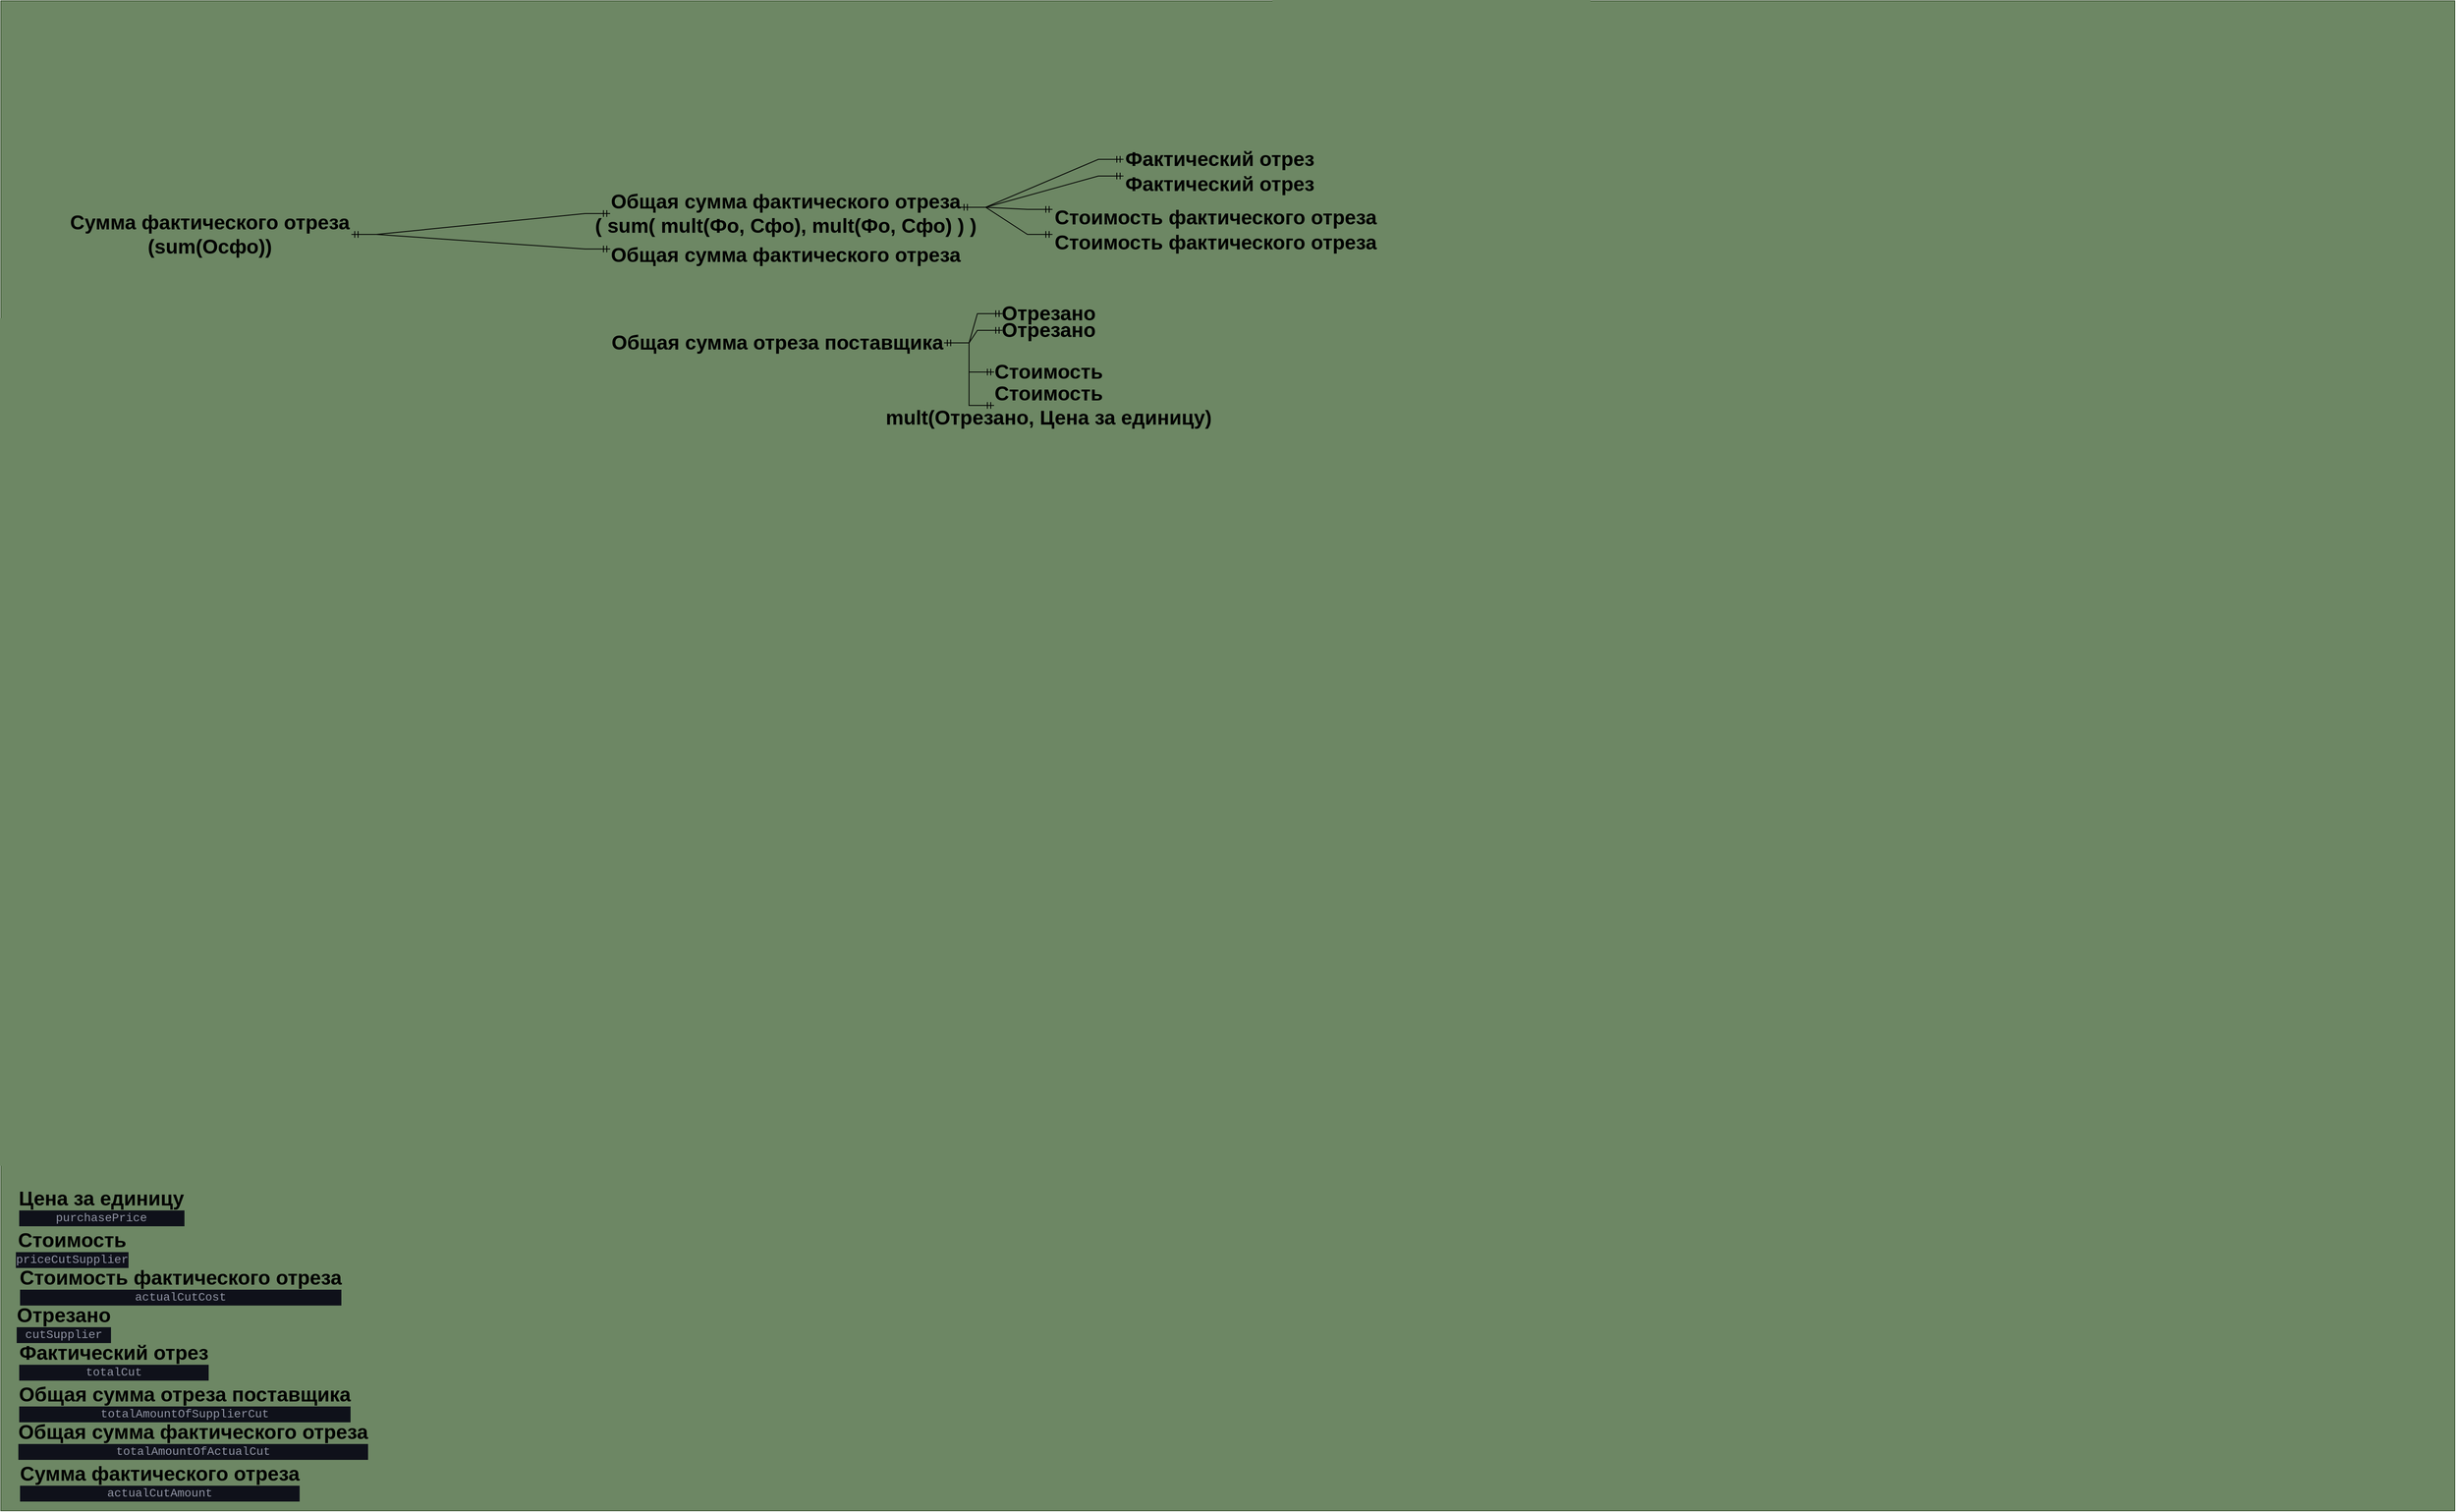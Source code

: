 <mxfile version="21.5.2" type="github">
  <diagram name="Страница 1" id="yOD5WSd8eCyRu97PEPCd">
    <mxGraphModel dx="3192" dy="1692" grid="1" gridSize="10" guides="1" tooltips="1" connect="1" arrows="1" fold="1" page="0" pageScale="1" pageWidth="827" pageHeight="1169" math="0" shadow="0">
      <root>
        <mxCell id="0" />
        <mxCell id="1" parent="0" />
        <mxCell id="qrT9D9T3qgK72FHiPbAh-1" value="" style="rounded=0;whiteSpace=wrap;html=1;fillColor=#6d8764;fontColor=#ffffff;strokeColor=#3A5431;" vertex="1" parent="1">
          <mxGeometry x="-430" y="-520" width="2940" height="1810" as="geometry" />
        </mxCell>
        <mxCell id="qrT9D9T3qgK72FHiPbAh-2" value="Сумма фактического отреза&lt;br&gt;(sum(Осфо))" style="text;strokeColor=none;fillColor=none;html=1;fontSize=24;fontStyle=1;verticalAlign=middle;align=center;" vertex="1" parent="1">
          <mxGeometry x="-350" y="-270" width="340" height="60" as="geometry" />
        </mxCell>
        <mxCell id="qrT9D9T3qgK72FHiPbAh-3" value="" style="edgeStyle=entityRelationEdgeStyle;fontSize=12;html=1;endArrow=ERmandOne;startArrow=ERmandOne;rounded=0;exitX=1;exitY=0.5;exitDx=0;exitDy=0;entryX=0;entryY=0.5;entryDx=0;entryDy=0;" edge="1" parent="1" source="qrT9D9T3qgK72FHiPbAh-2" target="qrT9D9T3qgK72FHiPbAh-5">
          <mxGeometry width="100" height="100" relative="1" as="geometry">
            <mxPoint x="640" y="160" as="sourcePoint" />
            <mxPoint x="740" y="60" as="targetPoint" />
          </mxGeometry>
        </mxCell>
        <mxCell id="qrT9D9T3qgK72FHiPbAh-5" value="Общая сумма фактического отреза&lt;br&gt;( sum( mult(Фо, Cфо), mult(Фо, Cфо)&amp;nbsp;) )" style="text;strokeColor=none;fillColor=none;html=1;fontSize=24;fontStyle=1;verticalAlign=middle;align=center;" vertex="1" parent="1">
          <mxGeometry x="300" y="-280" width="420" height="30" as="geometry" />
        </mxCell>
        <mxCell id="qrT9D9T3qgK72FHiPbAh-6" value="Общая сумма фактического отреза" style="text;strokeColor=none;fillColor=none;html=1;fontSize=24;fontStyle=1;verticalAlign=middle;align=center;" vertex="1" parent="1">
          <mxGeometry x="300" y="-230" width="420" height="30" as="geometry" />
        </mxCell>
        <mxCell id="qrT9D9T3qgK72FHiPbAh-7" value="" style="edgeStyle=entityRelationEdgeStyle;fontSize=12;html=1;endArrow=ERmandOne;startArrow=ERmandOne;rounded=0;exitX=1;exitY=0.5;exitDx=0;exitDy=0;entryX=0;entryY=0.25;entryDx=0;entryDy=0;" edge="1" parent="1" source="qrT9D9T3qgK72FHiPbAh-2" target="qrT9D9T3qgK72FHiPbAh-6">
          <mxGeometry width="100" height="100" relative="1" as="geometry">
            <mxPoint x="640" y="160" as="sourcePoint" />
            <mxPoint x="740" y="60" as="targetPoint" />
          </mxGeometry>
        </mxCell>
        <mxCell id="qrT9D9T3qgK72FHiPbAh-8" value="Фактический отрез" style="text;strokeColor=none;fillColor=none;html=1;fontSize=24;fontStyle=1;verticalAlign=middle;align=center;" vertex="1" parent="1">
          <mxGeometry x="915" y="-320" width="230" height="40" as="geometry" />
        </mxCell>
        <mxCell id="qrT9D9T3qgK72FHiPbAh-9" value="Стоимость фактического отреза" style="text;strokeColor=none;fillColor=none;html=1;fontSize=24;fontStyle=1;verticalAlign=middle;align=center;" vertex="1" parent="1">
          <mxGeometry x="830" y="-280" width="390" height="40" as="geometry" />
        </mxCell>
        <mxCell id="qrT9D9T3qgK72FHiPbAh-10" value="" style="edgeStyle=entityRelationEdgeStyle;fontSize=12;html=1;endArrow=ERmandOne;startArrow=ERmandOne;rounded=0;exitX=1;exitY=0.25;exitDx=0;exitDy=0;entryX=0;entryY=0.25;entryDx=0;entryDy=0;" edge="1" parent="1" source="qrT9D9T3qgK72FHiPbAh-5" target="qrT9D9T3qgK72FHiPbAh-8">
          <mxGeometry width="100" height="100" relative="1" as="geometry">
            <mxPoint x="640" y="-70" as="sourcePoint" />
            <mxPoint x="740" y="-170" as="targetPoint" />
          </mxGeometry>
        </mxCell>
        <mxCell id="qrT9D9T3qgK72FHiPbAh-11" value="" style="edgeStyle=entityRelationEdgeStyle;fontSize=12;html=1;endArrow=ERmandOne;startArrow=ERmandOne;rounded=0;exitX=1;exitY=0.25;exitDx=0;exitDy=0;entryX=0;entryY=0.25;entryDx=0;entryDy=0;" edge="1" parent="1" source="qrT9D9T3qgK72FHiPbAh-5" target="qrT9D9T3qgK72FHiPbAh-9">
          <mxGeometry width="100" height="100" relative="1" as="geometry">
            <mxPoint x="640" y="-70" as="sourcePoint" />
            <mxPoint x="740" y="-170" as="targetPoint" />
          </mxGeometry>
        </mxCell>
        <mxCell id="qrT9D9T3qgK72FHiPbAh-12" value="Фактический отрез" style="text;strokeColor=none;fillColor=none;html=1;fontSize=24;fontStyle=1;verticalAlign=middle;align=center;" vertex="1" parent="1">
          <mxGeometry x="915" y="-350" width="230" height="40" as="geometry" />
        </mxCell>
        <mxCell id="qrT9D9T3qgK72FHiPbAh-13" value="Стоимость фактического отреза" style="text;strokeColor=none;fillColor=none;html=1;fontSize=24;fontStyle=1;verticalAlign=middle;align=center;" vertex="1" parent="1">
          <mxGeometry x="830" y="-250" width="390" height="40" as="geometry" />
        </mxCell>
        <mxCell id="qrT9D9T3qgK72FHiPbAh-14" value="" style="edgeStyle=entityRelationEdgeStyle;fontSize=12;html=1;endArrow=ERmandOne;startArrow=ERmandOne;rounded=0;exitX=1;exitY=0.25;exitDx=0;exitDy=0;entryX=0;entryY=0.25;entryDx=0;entryDy=0;" edge="1" parent="1" source="qrT9D9T3qgK72FHiPbAh-5" target="qrT9D9T3qgK72FHiPbAh-13">
          <mxGeometry width="100" height="100" relative="1" as="geometry">
            <mxPoint x="640" y="-70" as="sourcePoint" />
            <mxPoint x="740" y="-170" as="targetPoint" />
          </mxGeometry>
        </mxCell>
        <mxCell id="qrT9D9T3qgK72FHiPbAh-15" value="" style="edgeStyle=entityRelationEdgeStyle;fontSize=12;html=1;endArrow=ERmandOne;startArrow=ERmandOne;rounded=0;exitX=1;exitY=0.25;exitDx=0;exitDy=0;entryX=0;entryY=0.5;entryDx=0;entryDy=0;" edge="1" parent="1" source="qrT9D9T3qgK72FHiPbAh-5" target="qrT9D9T3qgK72FHiPbAh-12">
          <mxGeometry width="100" height="100" relative="1" as="geometry">
            <mxPoint x="640" y="-70" as="sourcePoint" />
            <mxPoint x="740" y="-170" as="targetPoint" />
          </mxGeometry>
        </mxCell>
        <mxCell id="qrT9D9T3qgK72FHiPbAh-16" value="Общая сумма отреза поставщика" style="text;strokeColor=none;fillColor=none;html=1;fontSize=24;fontStyle=1;verticalAlign=middle;align=center;" vertex="1" parent="1">
          <mxGeometry x="300" y="-130" width="400" height="40" as="geometry" />
        </mxCell>
        <mxCell id="qrT9D9T3qgK72FHiPbAh-17" value="Отрезано" style="text;strokeColor=none;fillColor=none;html=1;fontSize=24;fontStyle=1;verticalAlign=middle;align=center;" vertex="1" parent="1">
          <mxGeometry x="770" y="-160" width="110" height="30" as="geometry" />
        </mxCell>
        <mxCell id="qrT9D9T3qgK72FHiPbAh-18" value="Стоимость" style="text;strokeColor=none;fillColor=none;html=1;fontSize=24;fontStyle=1;verticalAlign=middle;align=center;" vertex="1" parent="1">
          <mxGeometry x="760" y="-90" width="130" height="30" as="geometry" />
        </mxCell>
        <mxCell id="qrT9D9T3qgK72FHiPbAh-19" value="Отрезано" style="text;strokeColor=none;fillColor=none;html=1;fontSize=24;fontStyle=1;verticalAlign=middle;align=center;" vertex="1" parent="1">
          <mxGeometry x="770" y="-140" width="110" height="30" as="geometry" />
        </mxCell>
        <mxCell id="qrT9D9T3qgK72FHiPbAh-20" value="Стоимость&lt;br&gt;mult(Отрезано, Цена за единицу)" style="text;strokeColor=none;fillColor=none;html=1;fontSize=24;fontStyle=1;verticalAlign=middle;align=center;" vertex="1" parent="1">
          <mxGeometry x="760" y="-50" width="130" height="30" as="geometry" />
        </mxCell>
        <mxCell id="qrT9D9T3qgK72FHiPbAh-21" value="" style="edgeStyle=entityRelationEdgeStyle;fontSize=12;html=1;endArrow=ERmandOne;startArrow=ERmandOne;rounded=0;exitX=1;exitY=0.5;exitDx=0;exitDy=0;entryX=0;entryY=0.5;entryDx=0;entryDy=0;" edge="1" parent="1" source="qrT9D9T3qgK72FHiPbAh-16" target="qrT9D9T3qgK72FHiPbAh-17">
          <mxGeometry width="100" height="100" relative="1" as="geometry">
            <mxPoint x="640" y="-70" as="sourcePoint" />
            <mxPoint x="740" y="-170" as="targetPoint" />
          </mxGeometry>
        </mxCell>
        <mxCell id="qrT9D9T3qgK72FHiPbAh-22" value="" style="edgeStyle=entityRelationEdgeStyle;fontSize=12;html=1;endArrow=ERmandOne;startArrow=ERmandOne;rounded=0;exitX=1;exitY=0.5;exitDx=0;exitDy=0;entryX=0;entryY=0.5;entryDx=0;entryDy=0;" edge="1" parent="1" source="qrT9D9T3qgK72FHiPbAh-16" target="qrT9D9T3qgK72FHiPbAh-19">
          <mxGeometry width="100" height="100" relative="1" as="geometry">
            <mxPoint x="640" y="-70" as="sourcePoint" />
            <mxPoint x="740" y="-170" as="targetPoint" />
          </mxGeometry>
        </mxCell>
        <mxCell id="qrT9D9T3qgK72FHiPbAh-23" value="" style="edgeStyle=entityRelationEdgeStyle;fontSize=12;html=1;endArrow=ERmandOne;startArrow=ERmandOne;rounded=0;exitX=1;exitY=0.5;exitDx=0;exitDy=0;entryX=0;entryY=0.5;entryDx=0;entryDy=0;" edge="1" parent="1" source="qrT9D9T3qgK72FHiPbAh-16" target="qrT9D9T3qgK72FHiPbAh-18">
          <mxGeometry width="100" height="100" relative="1" as="geometry">
            <mxPoint x="640" y="-70" as="sourcePoint" />
            <mxPoint x="740" y="-170" as="targetPoint" />
          </mxGeometry>
        </mxCell>
        <mxCell id="qrT9D9T3qgK72FHiPbAh-24" value="" style="edgeStyle=entityRelationEdgeStyle;fontSize=12;html=1;endArrow=ERmandOne;startArrow=ERmandOne;rounded=0;exitX=1;exitY=0.5;exitDx=0;exitDy=0;entryX=0;entryY=0.5;entryDx=0;entryDy=0;" edge="1" parent="1" source="qrT9D9T3qgK72FHiPbAh-16" target="qrT9D9T3qgK72FHiPbAh-20">
          <mxGeometry width="100" height="100" relative="1" as="geometry">
            <mxPoint x="640" y="-70" as="sourcePoint" />
            <mxPoint x="740" y="-170" as="targetPoint" />
          </mxGeometry>
        </mxCell>
        <mxCell id="qrT9D9T3qgK72FHiPbAh-25" value="Сумма фактического отреза&lt;br&gt;&lt;div style=&quot;color: rgb(143, 147, 162); background-color: rgb(15, 17, 26); font-family: Consolas, &amp;quot;Courier New&amp;quot;, monospace; font-weight: normal; font-size: 14px; line-height: 19px;&quot;&gt;actualCutAmount&lt;/div&gt;" style="text;strokeColor=none;fillColor=none;html=1;fontSize=24;fontStyle=1;verticalAlign=middle;align=center;" vertex="1" parent="1">
          <mxGeometry x="-410" y="1240" width="340" height="30" as="geometry" />
        </mxCell>
        <mxCell id="qrT9D9T3qgK72FHiPbAh-26" value="Общая сумма фактического отреза&lt;br&gt;&lt;div style=&quot;color: rgb(143, 147, 162); background-color: rgb(15, 17, 26); font-family: Consolas, &amp;quot;Courier New&amp;quot;, monospace; font-weight: normal; font-size: 14px; line-height: 19px;&quot;&gt;totalAmountOfActualCut&lt;/div&gt;" style="text;strokeColor=none;fillColor=none;html=1;fontSize=24;fontStyle=1;verticalAlign=middle;align=center;" vertex="1" parent="1">
          <mxGeometry x="-410" y="1190" width="420" height="30" as="geometry" />
        </mxCell>
        <mxCell id="qrT9D9T3qgK72FHiPbAh-27" value="Общая сумма отреза поставщика&lt;br&gt;&lt;div style=&quot;color: rgb(143, 147, 162); background-color: rgb(15, 17, 26); font-family: Consolas, &amp;quot;Courier New&amp;quot;, monospace; font-weight: normal; font-size: 14px; line-height: 19px;&quot;&gt;totalAmountOfSupplierCut&lt;/div&gt;" style="text;strokeColor=none;fillColor=none;html=1;fontSize=24;fontStyle=1;verticalAlign=middle;align=center;" vertex="1" parent="1">
          <mxGeometry x="-410" y="1140" width="400" height="40" as="geometry" />
        </mxCell>
        <mxCell id="qrT9D9T3qgK72FHiPbAh-28" value="Фактический отрез&lt;br&gt;&lt;div style=&quot;color: rgb(143, 147, 162); background-color: rgb(15, 17, 26); font-family: Consolas, &amp;quot;Courier New&amp;quot;, monospace; font-weight: normal; font-size: 14px; line-height: 19px;&quot;&gt;totalCut&lt;/div&gt;" style="text;strokeColor=none;fillColor=none;html=1;fontSize=24;fontStyle=1;verticalAlign=middle;align=center;" vertex="1" parent="1">
          <mxGeometry x="-410" y="1090" width="230" height="40" as="geometry" />
        </mxCell>
        <mxCell id="qrT9D9T3qgK72FHiPbAh-29" value="Стоимость фактического отреза&lt;br&gt;&lt;div style=&quot;color: rgb(143, 147, 162); background-color: rgb(15, 17, 26); font-family: Consolas, &amp;quot;Courier New&amp;quot;, monospace; font-weight: normal; font-size: 14px; line-height: 19px;&quot;&gt;actualCutCost&lt;/div&gt;" style="text;strokeColor=none;fillColor=none;html=1;fontSize=24;fontStyle=1;verticalAlign=middle;align=center;" vertex="1" parent="1">
          <mxGeometry x="-410" y="1000" width="390" height="40" as="geometry" />
        </mxCell>
        <mxCell id="qrT9D9T3qgK72FHiPbAh-30" value="Отрезано&lt;br&gt;&lt;div style=&quot;color: rgb(143, 147, 162); background-color: rgb(15, 17, 26); font-family: Consolas, &amp;quot;Courier New&amp;quot;, monospace; font-weight: normal; font-size: 14px; line-height: 19px;&quot;&gt;cutSupplier&lt;/div&gt;" style="text;strokeColor=none;fillColor=none;html=1;fontSize=24;fontStyle=1;verticalAlign=middle;align=center;" vertex="1" parent="1">
          <mxGeometry x="-410" y="1050" width="110" height="30" as="geometry" />
        </mxCell>
        <mxCell id="qrT9D9T3qgK72FHiPbAh-31" value="Стоимость&lt;br&gt;&lt;div style=&quot;color: rgb(143, 147, 162); background-color: rgb(15, 17, 26); font-family: Consolas, &amp;quot;Courier New&amp;quot;, monospace; font-weight: normal; font-size: 14px; line-height: 19px;&quot;&gt;priceCutSupplier&lt;/div&gt;" style="text;strokeColor=none;fillColor=none;html=1;fontSize=24;fontStyle=1;verticalAlign=middle;align=center;" vertex="1" parent="1">
          <mxGeometry x="-410" y="960" width="130" height="30" as="geometry" />
        </mxCell>
        <mxCell id="qrT9D9T3qgK72FHiPbAh-32" value="Цена за единицу&lt;br&gt;&lt;div style=&quot;color: rgb(143, 147, 162); background-color: rgb(15, 17, 26); font-family: Consolas, &amp;quot;Courier New&amp;quot;, monospace; font-weight: normal; font-size: 14px; line-height: 19px;&quot;&gt;purchasePrice&lt;/div&gt;" style="text;strokeColor=none;fillColor=none;html=1;fontSize=24;fontStyle=1;verticalAlign=middle;align=center;" vertex="1" parent="1">
          <mxGeometry x="-410" y="910" width="200" height="30" as="geometry" />
        </mxCell>
      </root>
    </mxGraphModel>
  </diagram>
</mxfile>

